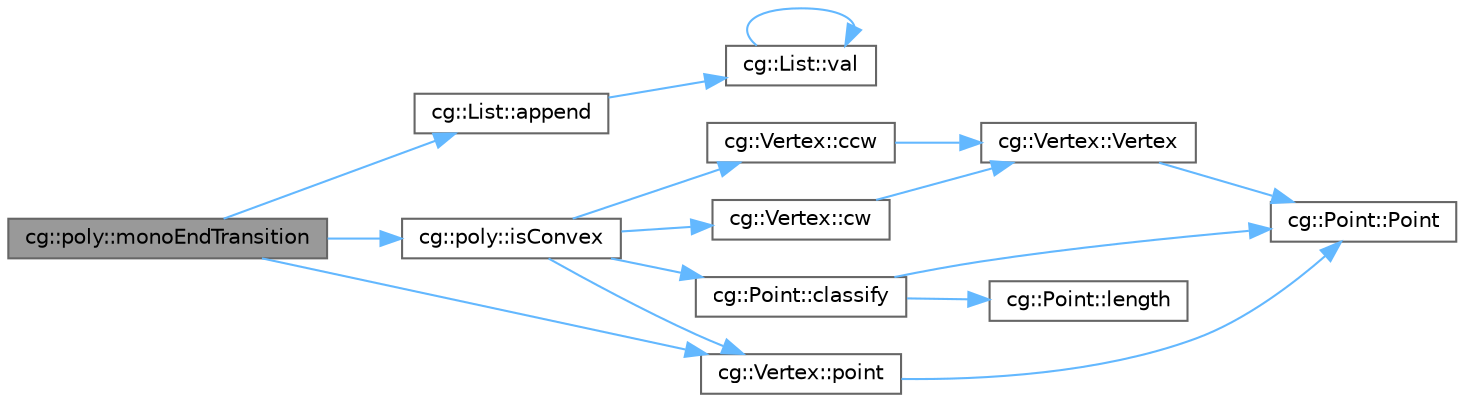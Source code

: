 digraph "cg::poly::monoEndTransition"
{
 // LATEX_PDF_SIZE
  bgcolor="transparent";
  edge [fontname=Helvetica,fontsize=10,labelfontname=Helvetica,labelfontsize=10];
  node [fontname=Helvetica,fontsize=10,shape=box,height=0.2,width=0.4];
  rankdir="LR";
  Node1 [id="Node000001",label="cg::poly::monoEndTransition",height=0.2,width=0.4,color="gray40", fillcolor="grey60", style="filled", fontcolor="black",tooltip=" "];
  Node1 -> Node2 [id="edge1_Node000001_Node000002",color="steelblue1",style="solid",tooltip=" "];
  Node2 [id="Node000002",label="cg::List::append",height=0.2,width=0.4,color="grey40", fillcolor="white", style="filled",URL="$classcg_1_1_list.html#ab3d1d9a488def2473913b2f58fc291f8",tooltip=" "];
  Node2 -> Node3 [id="edge2_Node000002_Node000003",color="steelblue1",style="solid",tooltip=" "];
  Node3 [id="Node000003",label="cg::List::val",height=0.2,width=0.4,color="grey40", fillcolor="white", style="filled",URL="$classcg_1_1_list.html#abb630c74effbfbb9f67e865eec72169b",tooltip=" "];
  Node3 -> Node3 [id="edge3_Node000003_Node000003",color="steelblue1",style="solid",tooltip=" "];
  Node1 -> Node4 [id="edge4_Node000001_Node000004",color="steelblue1",style="solid",tooltip=" "];
  Node4 [id="Node000004",label="cg::poly::isConvex",height=0.2,width=0.4,color="grey40", fillcolor="white", style="filled",URL="$namespacecg_1_1poly.html#aaa0324a186904785eb510562065f9bb8",tooltip=" "];
  Node4 -> Node5 [id="edge5_Node000004_Node000005",color="steelblue1",style="solid",tooltip=" "];
  Node5 [id="Node000005",label="cg::Vertex::ccw",height=0.2,width=0.4,color="grey40", fillcolor="white", style="filled",URL="$classcg_1_1_vertex.html#a84cbd80cbc0d3e0e25d69488dfe3b643",tooltip=" "];
  Node5 -> Node6 [id="edge6_Node000005_Node000006",color="steelblue1",style="solid",tooltip=" "];
  Node6 [id="Node000006",label="cg::Vertex::Vertex",height=0.2,width=0.4,color="grey40", fillcolor="white", style="filled",URL="$classcg_1_1_vertex.html#ad0967adecf59f9cd3c33950633ddcf19",tooltip=" "];
  Node6 -> Node7 [id="edge7_Node000006_Node000007",color="steelblue1",style="solid",tooltip=" "];
  Node7 [id="Node000007",label="cg::Point::Point",height=0.2,width=0.4,color="grey40", fillcolor="white", style="filled",URL="$classcg_1_1_point.html#a97a9be699fb6bae85a47ebf75177ca67",tooltip=" "];
  Node4 -> Node8 [id="edge8_Node000004_Node000008",color="steelblue1",style="solid",tooltip=" "];
  Node8 [id="Node000008",label="cg::Point::classify",height=0.2,width=0.4,color="grey40", fillcolor="white", style="filled",URL="$classcg_1_1_point.html#aeb6ac0dd5fcdd6f3817b4b9cf50e0375",tooltip=" "];
  Node8 -> Node9 [id="edge9_Node000008_Node000009",color="steelblue1",style="solid",tooltip=" "];
  Node9 [id="Node000009",label="cg::Point::length",height=0.2,width=0.4,color="grey40", fillcolor="white", style="filled",URL="$classcg_1_1_point.html#af86bdbc41e34c5159f2e35c9de75299a",tooltip=" "];
  Node8 -> Node7 [id="edge10_Node000008_Node000007",color="steelblue1",style="solid",tooltip=" "];
  Node4 -> Node10 [id="edge11_Node000004_Node000010",color="steelblue1",style="solid",tooltip=" "];
  Node10 [id="Node000010",label="cg::Vertex::cw",height=0.2,width=0.4,color="grey40", fillcolor="white", style="filled",URL="$classcg_1_1_vertex.html#a2585cf0f45ed8c8b8ee891774bc17a7d",tooltip=" "];
  Node10 -> Node6 [id="edge12_Node000010_Node000006",color="steelblue1",style="solid",tooltip=" "];
  Node4 -> Node11 [id="edge13_Node000004_Node000011",color="steelblue1",style="solid",tooltip=" "];
  Node11 [id="Node000011",label="cg::Vertex::point",height=0.2,width=0.4,color="grey40", fillcolor="white", style="filled",URL="$classcg_1_1_vertex.html#aff51518f482928873a605b5fda02b76b",tooltip=" "];
  Node11 -> Node7 [id="edge14_Node000011_Node000007",color="steelblue1",style="solid",tooltip=" "];
  Node1 -> Node11 [id="edge15_Node000001_Node000011",color="steelblue1",style="solid",tooltip=" "];
}
